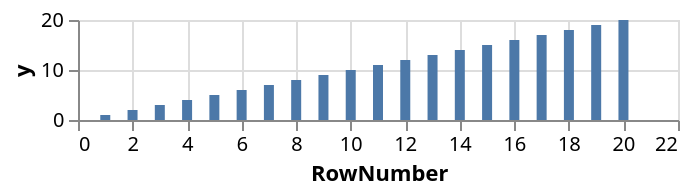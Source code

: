 {
    "$schema": "https://vega.github.io/schema/vega-lite/v2.json",
    "description": "Bar graph showing the row number for each of the cells",
    "width": 300,
    "height": 50,
    "data": {
        "values": [
            { "x": 1, "y": 28 }, { "x": 2, "y": 55 },
            { "x": 3, "y": 43 }, { "x": 4, "y": 91 },
            { "x": 5, "y": 81 }, { "x": 6, "y": 53 },
            { "x": 7, "y": 19 }, { "x": 8, "y": 87 },
            { "x": 9, "y": 52 }, { "x": 10, "y": 48 },
            { "x": 11, "y": 24 }, { "x": 12, "y": 49 },
            { "x": 13, "y": 87 }, { "x": 14, "y": 66 },
            { "x": 15, "y": 17 }, { "x": 16, "y": 27 },
            { "x": 17, "y": 68 }, { "x": 18, "y": 16 },
            { "x": 19, "y": 49 }, { "x": 20, "y": 15 }
        ]
    },
    "layer": [{
        "transform": [{
                "calculate": "datum.y - 50",
                "as": "ny"
            },
            {
                "window": [{
                    "op": "row_number",
                    "field": null,
                    "as": "RowNumber"
                }]
            }
        ],
        "mark": { "type": "bar", "clip": true },
        "encoding": {
            "x": {
                "field": "RowNumber",
                "type": "quantitative"
            },
            "y": {
                "field": "x",
                "type": "quantitative",
                "scale": { "domain": [0, 20] },
                "axis": { "title": "y" }
            }
        }
    }]
}